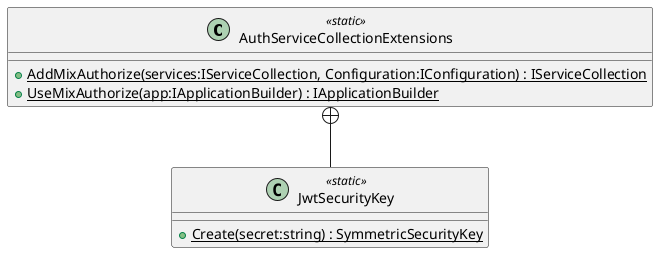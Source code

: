 @startuml
class AuthServiceCollectionExtensions <<static>> {
    + {static} AddMixAuthorize(services:IServiceCollection, Configuration:IConfiguration) : IServiceCollection
    + {static} UseMixAuthorize(app:IApplicationBuilder) : IApplicationBuilder
}
class JwtSecurityKey <<static>> {
    + {static} Create(secret:string) : SymmetricSecurityKey
}
AuthServiceCollectionExtensions +-- JwtSecurityKey
@enduml
